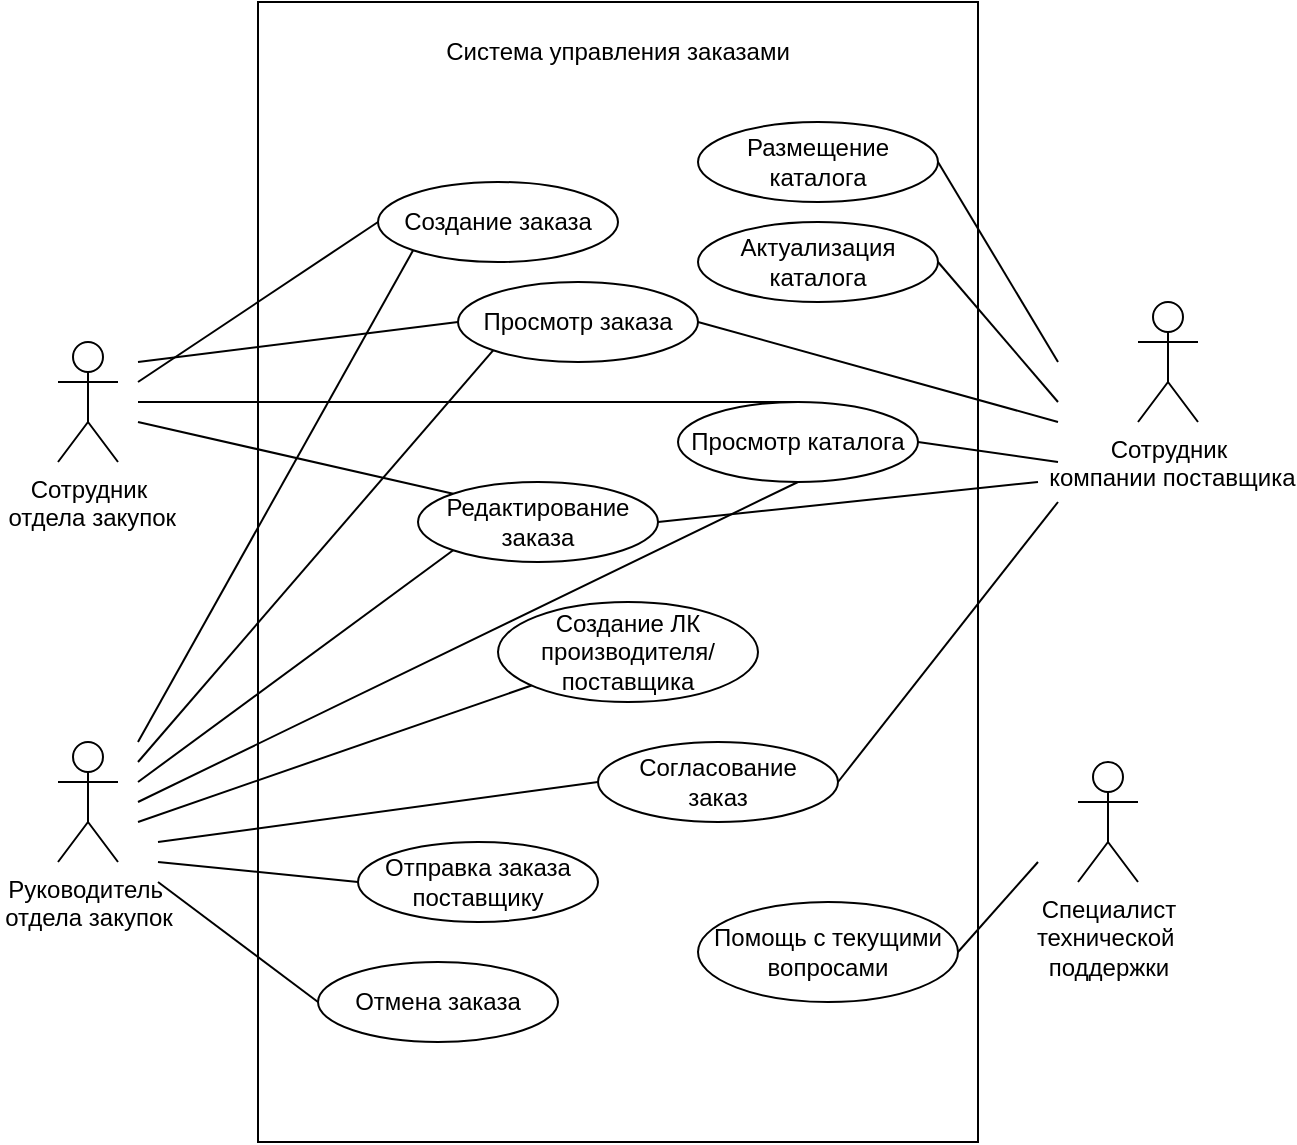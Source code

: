 <mxfile version="20.5.3" type="google"><diagram id="m72ENuGO5B64KnBx4FfY" name="Страница 1"><mxGraphModel grid="1" page="1" gridSize="10" guides="1" tooltips="1" connect="1" arrows="1" fold="1" pageScale="1" pageWidth="827" pageHeight="1169" math="0" shadow="0"><root><mxCell id="0"/><mxCell id="1" parent="0"/><mxCell id="JL2eKuXGaZi5MOspOlTP-2" value="" style="rounded=0;whiteSpace=wrap;html=1;" vertex="1" parent="1"><mxGeometry x="20" y="50" width="360" height="570" as="geometry"/></mxCell><mxCell id="JL2eKuXGaZi5MOspOlTP-3" value="Сотрудник&lt;br&gt;&amp;nbsp;отдела закупок" style="shape=umlActor;verticalLabelPosition=bottom;verticalAlign=top;html=1;outlineConnect=0;" vertex="1" parent="1"><mxGeometry x="-80" y="220" width="30" height="60" as="geometry"/></mxCell><mxCell id="JL2eKuXGaZi5MOspOlTP-4" value="Руководитель&amp;nbsp;&lt;br&gt;отдела закупок" style="shape=umlActor;verticalLabelPosition=bottom;verticalAlign=top;html=1;outlineConnect=0;" vertex="1" parent="1"><mxGeometry x="-80" y="420" width="30" height="60" as="geometry"/></mxCell><mxCell id="JL2eKuXGaZi5MOspOlTP-5" value="Сотрудник&lt;br&gt;&amp;nbsp;компании поставщика" style="shape=umlActor;verticalLabelPosition=bottom;verticalAlign=top;html=1;outlineConnect=0;" vertex="1" parent="1"><mxGeometry x="460" y="200" width="30" height="60" as="geometry"/></mxCell><mxCell id="JL2eKuXGaZi5MOspOlTP-6" value="Создание заказа" style="ellipse;whiteSpace=wrap;html=1;" vertex="1" parent="1"><mxGeometry x="80" y="140" width="120" height="40" as="geometry"/></mxCell><mxCell id="JL2eKuXGaZi5MOspOlTP-13" value="Просмотр заказа" style="ellipse;whiteSpace=wrap;html=1;" vertex="1" parent="1"><mxGeometry x="120" y="190" width="120" height="40" as="geometry"/></mxCell><mxCell id="JL2eKuXGaZi5MOspOlTP-14" value="Размещение каталога" style="ellipse;whiteSpace=wrap;html=1;" vertex="1" parent="1"><mxGeometry x="240" y="110" width="120" height="40" as="geometry"/></mxCell><mxCell id="JL2eKuXGaZi5MOspOlTP-15" value="Просмотр каталога" style="ellipse;whiteSpace=wrap;html=1;" vertex="1" parent="1"><mxGeometry x="230" y="250" width="120" height="40" as="geometry"/></mxCell><mxCell id="JL2eKuXGaZi5MOspOlTP-16" value="Редактирование заказа" style="ellipse;whiteSpace=wrap;html=1;" vertex="1" parent="1"><mxGeometry x="100" y="290" width="120" height="40" as="geometry"/></mxCell><mxCell id="JL2eKuXGaZi5MOspOlTP-17" value="Создание ЛК&lt;br&gt;производителя/поставщика" style="ellipse;whiteSpace=wrap;html=1;" vertex="1" parent="1"><mxGeometry x="140" y="350" width="130" height="50" as="geometry"/></mxCell><mxCell id="JL2eKuXGaZi5MOspOlTP-18" value="Отправка заказа поставщику" style="ellipse;whiteSpace=wrap;html=1;" vertex="1" parent="1"><mxGeometry x="70" y="470" width="120" height="40" as="geometry"/></mxCell><mxCell id="JL2eKuXGaZi5MOspOlTP-19" value="Отмена заказа" style="ellipse;whiteSpace=wrap;html=1;" vertex="1" parent="1"><mxGeometry x="50" y="530" width="120" height="40" as="geometry"/></mxCell><mxCell id="JL2eKuXGaZi5MOspOlTP-23" value="Система управления заказами" style="text;html=1;strokeColor=none;fillColor=none;align=center;verticalAlign=middle;whiteSpace=wrap;rounded=0;" vertex="1" parent="1"><mxGeometry x="95" y="60" width="210" height="30" as="geometry"/></mxCell><mxCell id="JL2eKuXGaZi5MOspOlTP-27" value="" style="endArrow=none;html=1;rounded=0;entryX=0;entryY=0.5;entryDx=0;entryDy=0;" edge="1" parent="1" target="JL2eKuXGaZi5MOspOlTP-6"><mxGeometry width="50" height="50" relative="1" as="geometry"><mxPoint x="-40" y="240" as="sourcePoint"/><mxPoint x="330" y="370" as="targetPoint"/></mxGeometry></mxCell><mxCell id="JL2eKuXGaZi5MOspOlTP-32" value="" style="endArrow=none;html=1;rounded=0;entryX=0;entryY=0.5;entryDx=0;entryDy=0;" edge="1" parent="1" target="JL2eKuXGaZi5MOspOlTP-13"><mxGeometry width="50" height="50" relative="1" as="geometry"><mxPoint x="-40" y="230" as="sourcePoint"/><mxPoint x="50.0" y="160.0" as="targetPoint"/></mxGeometry></mxCell><mxCell id="JL2eKuXGaZi5MOspOlTP-33" value="" style="endArrow=none;html=1;rounded=0;entryX=0.5;entryY=0;entryDx=0;entryDy=0;" edge="1" parent="1" target="JL2eKuXGaZi5MOspOlTP-15"><mxGeometry width="50" height="50" relative="1" as="geometry"><mxPoint x="-40" y="250" as="sourcePoint"/><mxPoint x="60.0" y="170.0" as="targetPoint"/></mxGeometry></mxCell><mxCell id="JL2eKuXGaZi5MOspOlTP-34" value="" style="endArrow=none;html=1;rounded=0;exitX=1;exitY=0.5;exitDx=0;exitDy=0;" edge="1" parent="1" source="JL2eKuXGaZi5MOspOlTP-14"><mxGeometry width="50" height="50" relative="1" as="geometry"><mxPoint x="-30" y="260" as="sourcePoint"/><mxPoint x="420" y="230" as="targetPoint"/></mxGeometry></mxCell><mxCell id="JL2eKuXGaZi5MOspOlTP-35" value="" style="endArrow=none;html=1;rounded=0;exitX=1;exitY=0.5;exitDx=0;exitDy=0;" edge="1" parent="1" source="JL2eKuXGaZi5MOspOlTP-15"><mxGeometry width="50" height="50" relative="1" as="geometry"><mxPoint x="-20" y="270" as="sourcePoint"/><mxPoint x="420" y="280" as="targetPoint"/></mxGeometry></mxCell><mxCell id="JL2eKuXGaZi5MOspOlTP-37" value="" style="endArrow=none;html=1;rounded=0;entryX=0.5;entryY=1;entryDx=0;entryDy=0;" edge="1" parent="1" target="JL2eKuXGaZi5MOspOlTP-15"><mxGeometry width="50" height="50" relative="1" as="geometry"><mxPoint x="-40" y="450" as="sourcePoint"/><mxPoint x="240" y="380" as="targetPoint"/></mxGeometry></mxCell><mxCell id="JL2eKuXGaZi5MOspOlTP-38" value="" style="endArrow=none;html=1;rounded=0;entryX=0;entryY=0;entryDx=0;entryDy=0;" edge="1" parent="1" target="JL2eKuXGaZi5MOspOlTP-16"><mxGeometry width="50" height="50" relative="1" as="geometry"><mxPoint x="-40" y="260" as="sourcePoint"/><mxPoint x="220.0" y="320" as="targetPoint"/></mxGeometry></mxCell><mxCell id="JL2eKuXGaZi5MOspOlTP-39" value="" style="endArrow=none;html=1;rounded=0;entryX=0;entryY=1;entryDx=0;entryDy=0;" edge="1" parent="1" target="JL2eKuXGaZi5MOspOlTP-16"><mxGeometry width="50" height="50" relative="1" as="geometry"><mxPoint x="-40" y="440" as="sourcePoint"/><mxPoint x="237.574" y="334.142" as="targetPoint"/></mxGeometry></mxCell><mxCell id="JL2eKuXGaZi5MOspOlTP-40" value="" style="endArrow=none;html=1;rounded=0;" edge="1" parent="1" target="JL2eKuXGaZi5MOspOlTP-17"><mxGeometry width="50" height="50" relative="1" as="geometry"><mxPoint x="-40" y="460" as="sourcePoint"/><mxPoint x="247.574" y="344.142" as="targetPoint"/></mxGeometry></mxCell><mxCell id="JL2eKuXGaZi5MOspOlTP-41" value="" style="endArrow=none;html=1;rounded=0;entryX=0;entryY=0.5;entryDx=0;entryDy=0;" edge="1" parent="1" target="JL2eKuXGaZi5MOspOlTP-18"><mxGeometry width="50" height="50" relative="1" as="geometry"><mxPoint x="-30" y="480" as="sourcePoint"/><mxPoint x="257.574" y="354.142" as="targetPoint"/></mxGeometry></mxCell><mxCell id="JL2eKuXGaZi5MOspOlTP-42" value="" style="endArrow=none;html=1;rounded=0;entryX=0;entryY=0.5;entryDx=0;entryDy=0;" edge="1" parent="1" target="JL2eKuXGaZi5MOspOlTP-19"><mxGeometry width="50" height="50" relative="1" as="geometry"><mxPoint x="-30" y="490" as="sourcePoint"/><mxPoint x="267.574" y="364.142" as="targetPoint"/></mxGeometry></mxCell><mxCell id="JL2eKuXGaZi5MOspOlTP-43" value="" style="endArrow=none;html=1;rounded=0;entryX=0;entryY=1;entryDx=0;entryDy=0;" edge="1" parent="1" target="JL2eKuXGaZi5MOspOlTP-13"><mxGeometry width="50" height="50" relative="1" as="geometry"><mxPoint x="-40" y="430" as="sourcePoint"/><mxPoint x="257.574" y="324.142" as="targetPoint"/></mxGeometry></mxCell><mxCell id="JL2eKuXGaZi5MOspOlTP-46" value="" style="endArrow=none;html=1;rounded=0;entryX=0;entryY=1;entryDx=0;entryDy=0;" edge="1" parent="1" target="JL2eKuXGaZi5MOspOlTP-6"><mxGeometry width="50" height="50" relative="1" as="geometry"><mxPoint x="-40" y="420" as="sourcePoint"/><mxPoint x="157.574" y="264.142" as="targetPoint"/></mxGeometry></mxCell><mxCell id="owUpyC4tLH5sHd5hhFzw-2" value="Специалист&lt;br&gt;технической&amp;nbsp;&lt;br&gt;поддержки" style="shape=umlActor;verticalLabelPosition=bottom;verticalAlign=top;html=1;outlineConnect=0;" vertex="1" parent="1"><mxGeometry x="430" y="430" width="30" height="60" as="geometry"/></mxCell><mxCell id="owUpyC4tLH5sHd5hhFzw-5" value="" style="endArrow=none;html=1;rounded=0;exitX=1;exitY=0.5;exitDx=0;exitDy=0;" edge="1" parent="1" source="JL2eKuXGaZi5MOspOlTP-13"><mxGeometry width="50" height="50" relative="1" as="geometry"><mxPoint x="350" y="200" as="sourcePoint"/><mxPoint x="420" y="260" as="targetPoint"/></mxGeometry></mxCell><mxCell id="owUpyC4tLH5sHd5hhFzw-6" value="Помощь с текущими&lt;br&gt;вопросами" style="ellipse;whiteSpace=wrap;html=1;" vertex="1" parent="1"><mxGeometry x="240" y="500" width="130" height="50" as="geometry"/></mxCell><mxCell id="owUpyC4tLH5sHd5hhFzw-7" value="Актуализация каталога" style="ellipse;whiteSpace=wrap;html=1;" vertex="1" parent="1"><mxGeometry x="240" y="160" width="120" height="40" as="geometry"/></mxCell><mxCell id="owUpyC4tLH5sHd5hhFzw-8" value="" style="endArrow=none;html=1;rounded=0;exitX=1;exitY=0.5;exitDx=0;exitDy=0;" edge="1" parent="1" source="owUpyC4tLH5sHd5hhFzw-7"><mxGeometry width="50" height="50" relative="1" as="geometry"><mxPoint x="360" y="290" as="sourcePoint"/><mxPoint x="420" y="250" as="targetPoint"/></mxGeometry></mxCell><mxCell id="owUpyC4tLH5sHd5hhFzw-9" value="" style="endArrow=none;html=1;rounded=0;exitX=1;exitY=0.5;exitDx=0;exitDy=0;" edge="1" parent="1" source="owUpyC4tLH5sHd5hhFzw-6"><mxGeometry width="50" height="50" relative="1" as="geometry"><mxPoint x="110" y="370" as="sourcePoint"/><mxPoint x="410" y="480" as="targetPoint"/></mxGeometry></mxCell><mxCell id="ZVMnQY1Aw3FLW3wnnXKy-1" value="Согласование&lt;br&gt;заказ" style="ellipse;whiteSpace=wrap;html=1;" vertex="1" parent="1"><mxGeometry x="190" y="420" width="120" height="40" as="geometry"/></mxCell><mxCell id="ZVMnQY1Aw3FLW3wnnXKy-2" value="" style="endArrow=none;html=1;rounded=0;exitX=1;exitY=0.5;exitDx=0;exitDy=0;" edge="1" parent="1" source="ZVMnQY1Aw3FLW3wnnXKy-1"><mxGeometry width="50" height="50" relative="1" as="geometry"><mxPoint x="190" y="360" as="sourcePoint"/><mxPoint x="420" y="300" as="targetPoint"/></mxGeometry></mxCell><mxCell id="ZVMnQY1Aw3FLW3wnnXKy-3" value="" style="endArrow=none;html=1;rounded=0;exitX=1;exitY=0.5;exitDx=0;exitDy=0;" edge="1" parent="1" source="JL2eKuXGaZi5MOspOlTP-16"><mxGeometry width="50" height="50" relative="1" as="geometry"><mxPoint x="190" y="360" as="sourcePoint"/><mxPoint x="410" y="290" as="targetPoint"/></mxGeometry></mxCell><mxCell id="ZVMnQY1Aw3FLW3wnnXKy-4" value="" style="endArrow=none;html=1;rounded=0;entryX=0;entryY=0.5;entryDx=0;entryDy=0;" edge="1" parent="1" target="ZVMnQY1Aw3FLW3wnnXKy-1"><mxGeometry width="50" height="50" relative="1" as="geometry"><mxPoint x="-30" y="470" as="sourcePoint"/><mxPoint x="166.616" y="401.694" as="targetPoint"/></mxGeometry></mxCell></root></mxGraphModel></diagram></mxfile>